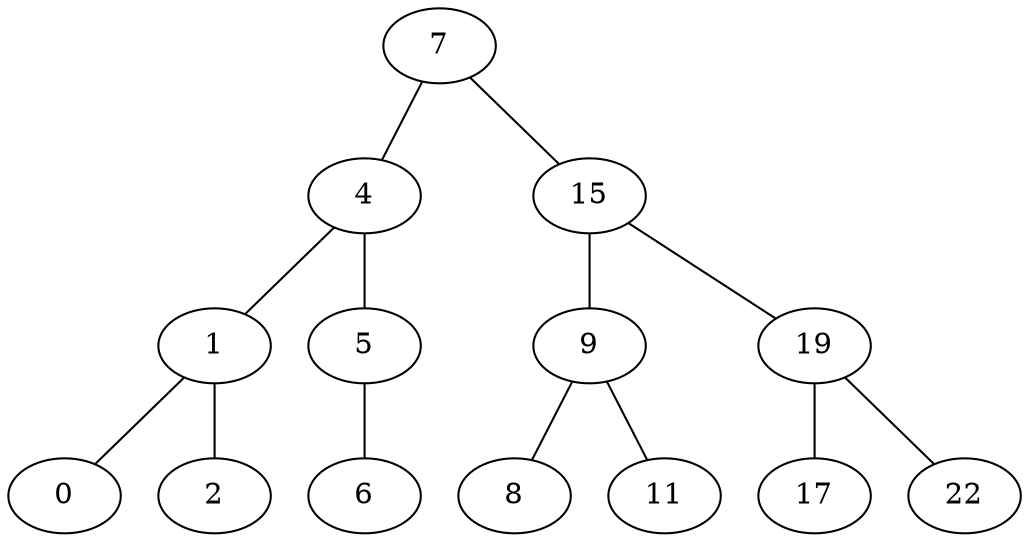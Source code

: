 graph "Binary Search Tree" {
	1 -- 0
	1 -- 2
	5 -- 6
	4 -- 1
	4 -- 5
	9 -- 8
	9 -- 11
	19 -- 17
	19 -- 22
	15 -- 9
	15 -- 19
	7 -- 4
	7 -- 15
}
